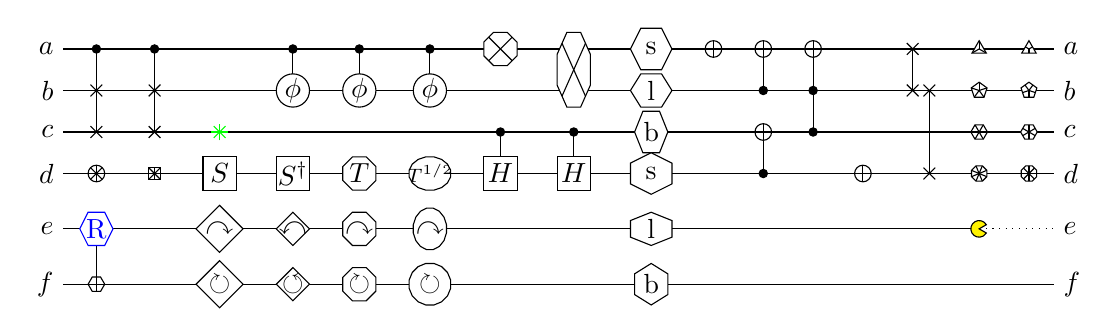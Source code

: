 %! \usepackage{amssymb}
\begin{tikzpicture}[scale=1.0,x=1pt,y=1pt]
\filldraw[color=white] (0.0, -7.5) rectangle (357.971, 92.5);
% Drawing wires
% Line 2: a W a a
\draw[color=black] (0.0,85.0) -- (357.971,85.0);
\draw[color=black] (0.0,85.0) node[left] {$a$};
% Line 4: c W c c
\draw[color=black] (0.0,55.0) -- (357.971,55.0);
\draw[color=black] (0.0,55.0) node[left] {$c$};
% Line 3: b W b b
\draw[color=black] (0.0,70.0) -- (357.971,70.0);
\draw[color=black] (0.0,70.0) node[left] {$b$};
% Line 6: e W e e breadth=25
\draw[color=black] (0.0,20.0) -- (330.971,20.0);
\draw[color=black,dotted] (330.971,20.0) -- (357.971,20.0);
\draw[color=black] (0.0,20.0) node[left] {$e$};
% Line 5: d W d d
\draw[color=black] (0.0,40.0) -- (357.971,40.0);
\draw[color=black] (0.0,40.0) node[left] {$d$};
% Line 7: f W f f
\draw[color=black] (0.0,0.0) -- (357.971,0.0);
\draw[color=black] (0.0,0.0) node[left] {$f$};
% Done with wires; drawing gates
% Line 9: b c SWAP a
\draw (12.0,85.0) -- (12.0,55.0);
\begin{scope}
\draw (9.879, 67.879) -- (14.121, 72.121);
\draw (9.879, 72.121) -- (14.121, 67.879);
\end{scope}
\begin{scope}
\draw (9.879, 52.879) -- (14.121, 57.121);
\draw (9.879, 57.121) -- (14.121, 52.879);
\end{scope}
\filldraw (12.0, 85.0) circle(1.5pt);
% Line 12: e G:color=blue R +f shape=6
\draw (12.0,20.0) -- (12.0,0.0);
\begin{scope}[color=blue]
\begin{scope}
\draw[fill=white] (12.0, 20.0) +(-60.0:6.0pt and 6.928pt) -- +(0.0:6.0pt and 6.928pt) -- +(60.0:6.0pt and 6.928pt) -- +(120.0:6.0pt and 6.928pt) -- +(180.0:6.0pt and 6.928pt) -- +(240.0:6.0pt and 6.928pt) -- cycle;
\clip (12.0, 20.0) +(-60.0:6.0pt and 6.928pt) -- +(0.0:6.0pt and 6.928pt) -- +(60.0:6.0pt and 6.928pt) -- +(120.0:6.0pt and 6.928pt) -- +(180.0:6.0pt and 6.928pt) -- +(240.0:6.0pt and 6.928pt) -- cycle;
\draw (12.0, 20.0) node {R};
\end{scope}
\end{scope}
\begin{scope}
\draw[fill=white] (12.0, 0.0) +(-60.0:3.0pt) -- +(0.0:3.0pt) -- +(60.0:3.0pt) -- +(120.0:3.0pt) -- +(180.0:3.0pt) -- +(240.0:3.0pt) -- cycle;
\clip (12.0, 0.0) +(-60.0:3.0pt) -- +(0.0:3.0pt) -- +(60.0:3.0pt) -- +(120.0:3.0pt) -- +(180.0:3.0pt) -- +(240.0:3.0pt) -- cycle;
\draw (9.0, 0.0) -- (15.0, 0.0);
\draw (12.0, -3.0) -- (12.0, 3.0);
\end{scope}
% Line 13: +d:op=*
\begin{scope}
\draw[fill=white] (12.0, 40.0) circle(3.0pt);
\clip (12.0, 40.0) circle(3.0pt);
\draw (9.0, 40.0) -- (15.0, 40.0);
\draw (12.0, 37.0) -- (12.0, 43.0);
\draw (9.879, 37.879) -- (14.121, 42.121);
\draw (9.879, 42.121) -- (14.121, 37.879);
\end{scope}
% Line 10: +b +c a op=x:shape=0
\draw (33.0,85.0) -- (33.0,55.0);
\begin{scope}
\draw (30.879, 67.879) -- (35.121, 72.121);
\draw (30.879, 72.121) -- (35.121, 67.879);
\end{scope}
\begin{scope}
\draw (30.879, 52.879) -- (35.121, 57.121);
\draw (30.879, 57.121) -- (35.121, 52.879);
\end{scope}
\filldraw (33.0, 85.0) circle(1.5pt);
% Line 14: d:op=*:sh=4
\begin{scope}
\draw[fill=white] (33.0, 40.0) +(-45.0:3.0pt) -- +(45.0:3.0pt) -- +(135.0:3.0pt) -- +(225.0:3.0pt) -- cycle;
\clip (33.0, 40.0) +(-45.0:3.0pt) -- +(45.0:3.0pt) -- +(135.0:3.0pt) -- +(225.0:3.0pt) -- cycle;
\draw (30.0, 40.0) -- (36.0, 40.0);
\draw (33.0, 37.0) -- (33.0, 43.0);
\draw (30.879, 37.879) -- (35.121, 42.121);
\draw (30.879, 42.121) -- (35.121, 37.879);
\end{scope}
% Line 15: c:op=*:sh=0 color=green
\begin{scope}[color=green]
\begin{scope}
\draw (53.5, 55.0) -- (59.5, 55.0);
\draw (56.5, 52.0) -- (56.5, 58.0);
\draw (54.379, 52.879) -- (58.621, 57.121);
\draw (54.379, 57.121) -- (58.621, 52.879);
\end{scope}
\end{scope}
% Line 17: d G:shape=box $S$
\begin{scope}
\draw[fill=white] (56.5, 40.0) +(-45.0:8.485pt and 8.485pt) -- +(45.0:8.485pt and 8.485pt) -- +(135.0:8.485pt and 8.485pt) -- +(225.0:8.485pt and 8.485pt) -- cycle;
\clip (56.5, 40.0) +(-45.0:8.485pt and 8.485pt) -- +(45.0:8.485pt and 8.485pt) -- +(135.0:8.485pt and 8.485pt) -- +(225.0:8.485pt and 8.485pt) -- cycle;
\draw (56.5, 40.0) node {$S$};
\end{scope}
% Line 18: e:size=17:op=$\curvearrowright$:shape=-4
\begin{scope}
\draw[fill=white] (56.5, 20.0) +(-90.0:8.5pt) -- +(0.0:8.5pt) -- +(90.0:8.5pt) -- +(180.0:8.5pt) -- cycle;
\clip (56.5, 20.0) +(-90.0:8.5pt) -- +(0.0:8.5pt) -- +(90.0:8.5pt) -- +(180.0:8.5pt) -- cycle;
\draw (56.5, 20.0) node {$\curvearrowright$};
\end{scope}
% Line 19: f:size=17:op=$\circlearrowright$:shape=-4
\begin{scope}
\draw[fill=white] (56.5, 0.0) +(-90.0:8.5pt) -- +(0.0:8.5pt) -- +(90.0:8.5pt) -- +(180.0:8.5pt) -- cycle;
\clip (56.5, 0.0) +(-90.0:8.5pt) -- +(0.0:8.5pt) -- +(90.0:8.5pt) -- +(180.0:8.5pt) -- cycle;
\draw (56.5, 0.0) node {$\circlearrowright$};
\end{scope}
% Line 22: TOUCH
% Line 23: b P $\phi$ a
\draw (83.0,85.0) -- (83.0,70.0);
\begin{scope}
\draw[fill=white] (83.0, 70.0) circle(6.0pt);
\clip (83.0, 70.0) circle(6.0pt);
\draw (83.0, 70.0) node {$\phi$};
\end{scope}
\filldraw (83.0, 85.0) circle(1.5pt);
% Line 25: d G $S^\dagger$
\begin{scope}
\draw[fill=white] (83.0, 40.0) +(-45.0:8.485pt and 8.485pt) -- +(45.0:8.485pt and 8.485pt) -- +(135.0:8.485pt and 8.485pt) -- +(225.0:8.485pt and 8.485pt) -- cycle;
\clip (83.0, 40.0) +(-45.0:8.485pt and 8.485pt) -- +(45.0:8.485pt and 8.485pt) -- +(135.0:8.485pt and 8.485pt) -- +(225.0:8.485pt and 8.485pt) -- cycle;
\draw (83.0, 40.0) node {$S^\dagger$};
\end{scope}
% Line 26: e G:shape=-4 $\curvearrowleft$
\begin{scope}
\draw[fill=white] (83.0, 20.0) +(-90.0:6.0pt) -- +(0.0:6.0pt) -- +(90.0:6.0pt) -- +(180.0:6.0pt) -- cycle;
\clip (83.0, 20.0) +(-90.0:6.0pt) -- +(0.0:6.0pt) -- +(90.0:6.0pt) -- +(180.0:6.0pt) -- cycle;
\draw (83.0, 20.0) node {$\curvearrowleft$};
\end{scope}
% Line 27: f G $\circlearrowleft$ shape=-4
\begin{scope}
\draw[fill=white] (83.0, 0.0) +(-90.0:6.0pt) -- +(0.0:6.0pt) -- +(90.0:6.0pt) -- +(180.0:6.0pt) -- cycle;
\clip (83.0, 0.0) +(-90.0:6.0pt) -- +(0.0:6.0pt) -- +(90.0:6.0pt) -- +(180.0:6.0pt) -- cycle;
\draw (83.0, 0.0) node {$\circlearrowleft$};
\end{scope}
% Line 24: +b a op=$\phi$ size=12
\draw (107.0,85.0) -- (107.0,70.0);
\begin{scope}
\draw[fill=white] (107.0, 70.0) circle(6.0pt);
\clip (107.0, 70.0) circle(6.0pt);
\draw (107.0, 70.0) node {$\phi$};
\end{scope}
\filldraw (107.0, 85.0) circle(1.5pt);
% Line 28: d G:shape=8 $T$
\begin{scope}
\draw[fill=white] (107.0, 40.0) +(-67.5:6.494pt and 6.494pt) -- +(-22.5:6.494pt and 6.494pt) -- +(22.5:6.494pt and 6.494pt) -- +(67.5:6.494pt and 6.494pt) -- +(112.5:6.494pt and 6.494pt) -- +(157.5:6.494pt and 6.494pt) -- +(202.5:6.494pt and 6.494pt) -- +(247.5:6.494pt and 6.494pt) -- cycle;
\clip (107.0, 40.0) +(-67.5:6.494pt and 6.494pt) -- +(-22.5:6.494pt and 6.494pt) -- +(22.5:6.494pt and 6.494pt) -- +(67.5:6.494pt and 6.494pt) -- +(112.5:6.494pt and 6.494pt) -- +(157.5:6.494pt and 6.494pt) -- +(202.5:6.494pt and 6.494pt) -- +(247.5:6.494pt and 6.494pt) -- cycle;
\draw (107.0, 40.0) node {$T$};
\end{scope}
% Line 29: e P $\curvearrowright$ shape=8
\begin{scope}
\draw[fill=white] (107.0, 20.0) +(-67.5:6.494pt) -- +(-22.5:6.494pt) -- +(22.5:6.494pt) -- +(67.5:6.494pt) -- +(112.5:6.494pt) -- +(157.5:6.494pt) -- +(202.5:6.494pt) -- +(247.5:6.494pt) -- cycle;
\clip (107.0, 20.0) +(-67.5:6.494pt) -- +(-22.5:6.494pt) -- +(22.5:6.494pt) -- +(67.5:6.494pt) -- +(112.5:6.494pt) -- +(157.5:6.494pt) -- +(202.5:6.494pt) -- +(247.5:6.494pt) -- cycle;
\draw (107.0, 20.0) node {$\curvearrowright$};
\end{scope}
% Line 30: f P $\circlearrowright$ shape=8
\begin{scope}
\draw[fill=white] (107.0, 0.0) +(-67.5:6.494pt) -- +(-22.5:6.494pt) -- +(22.5:6.494pt) -- +(67.5:6.494pt) -- +(112.5:6.494pt) -- +(157.5:6.494pt) -- +(202.5:6.494pt) -- +(247.5:6.494pt) -- cycle;
\clip (107.0, 0.0) +(-67.5:6.494pt) -- +(-22.5:6.494pt) -- +(22.5:6.494pt) -- +(67.5:6.494pt) -- +(112.5:6.494pt) -- +(157.5:6.494pt) -- +(202.5:6.494pt) -- +(247.5:6.494pt) -- cycle;
\draw (107.0, 0.0) node {$\circlearrowright$};
\end{scope}
% Line 31: d G $\scriptstyle T^{1/2}$ shape=16 width=15
\begin{scope}
\draw[fill=white] (132.5, 40.0) +(-78.75:7.647pt and 6.118pt) -- +(-56.25:7.647pt and 6.118pt) -- +(-33.75:7.647pt and 6.118pt) -- +(-11.25:7.647pt and 6.118pt) -- +(11.25:7.647pt and 6.118pt) -- +(33.75:7.647pt and 6.118pt) -- +(56.25:7.647pt and 6.118pt) -- +(78.75:7.647pt and 6.118pt) -- +(101.25:7.647pt and 6.118pt) -- +(123.75:7.647pt and 6.118pt) -- +(146.25:7.647pt and 6.118pt) -- +(168.75:7.647pt and 6.118pt) -- +(191.25:7.647pt and 6.118pt) -- +(213.75:7.647pt and 6.118pt) -- +(236.25:7.647pt and 6.118pt) -- +(258.75:7.647pt and 6.118pt) -- cycle;
\clip (132.5, 40.0) +(-78.75:7.647pt and 6.118pt) -- +(-56.25:7.647pt and 6.118pt) -- +(-33.75:7.647pt and 6.118pt) -- +(-11.25:7.647pt and 6.118pt) -- +(11.25:7.647pt and 6.118pt) -- +(33.75:7.647pt and 6.118pt) -- +(56.25:7.647pt and 6.118pt) -- +(78.75:7.647pt and 6.118pt) -- +(101.25:7.647pt and 6.118pt) -- +(123.75:7.647pt and 6.118pt) -- +(146.25:7.647pt and 6.118pt) -- +(168.75:7.647pt and 6.118pt) -- +(191.25:7.647pt and 6.118pt) -- +(213.75:7.647pt and 6.118pt) -- +(236.25:7.647pt and 6.118pt) -- +(258.75:7.647pt and 6.118pt) -- cycle;
\draw (132.5, 40.0) node {$\scriptstyle T^{1/2}$};
\end{scope}
% Line 32: e G $\curvearrowright$ shape=16 height=15
\begin{scope}
\draw[fill=white] (132.5, 20.0) +(-78.75:6.118pt and 7.647pt) -- +(-56.25:6.118pt and 7.647pt) -- +(-33.75:6.118pt and 7.647pt) -- +(-11.25:6.118pt and 7.647pt) -- +(11.25:6.118pt and 7.647pt) -- +(33.75:6.118pt and 7.647pt) -- +(56.25:6.118pt and 7.647pt) -- +(78.75:6.118pt and 7.647pt) -- +(101.25:6.118pt and 7.647pt) -- +(123.75:6.118pt and 7.647pt) -- +(146.25:6.118pt and 7.647pt) -- +(168.75:6.118pt and 7.647pt) -- +(191.25:6.118pt and 7.647pt) -- +(213.75:6.118pt and 7.647pt) -- +(236.25:6.118pt and 7.647pt) -- +(258.75:6.118pt and 7.647pt) -- cycle;
\clip (132.5, 20.0) +(-78.75:6.118pt and 7.647pt) -- +(-56.25:6.118pt and 7.647pt) -- +(-33.75:6.118pt and 7.647pt) -- +(-11.25:6.118pt and 7.647pt) -- +(11.25:6.118pt and 7.647pt) -- +(33.75:6.118pt and 7.647pt) -- +(56.25:6.118pt and 7.647pt) -- +(78.75:6.118pt and 7.647pt) -- +(101.25:6.118pt and 7.647pt) -- +(123.75:6.118pt and 7.647pt) -- +(146.25:6.118pt and 7.647pt) -- +(168.75:6.118pt and 7.647pt) -- +(191.25:6.118pt and 7.647pt) -- +(213.75:6.118pt and 7.647pt) -- +(236.25:6.118pt and 7.647pt) -- +(258.75:6.118pt and 7.647pt) -- cycle;
\draw (132.5, 20.0) node {$\curvearrowright$};
\end{scope}
% Line 33: f G $\circlearrowright$ shape=16 size=15
\begin{scope}
\draw[fill=white] (132.5, -0.0) +(-78.75:7.647pt) -- +(-56.25:7.647pt) -- +(-33.75:7.647pt) -- +(-11.25:7.647pt) -- +(11.25:7.647pt) -- +(33.75:7.647pt) -- +(56.25:7.647pt) -- +(78.75:7.647pt) -- +(101.25:7.647pt) -- +(123.75:7.647pt) -- +(146.25:7.647pt) -- +(168.75:7.647pt) -- +(191.25:7.647pt) -- +(213.75:7.647pt) -- +(236.25:7.647pt) -- +(258.75:7.647pt) -- cycle;
\clip (132.5, -0.0) +(-78.75:7.647pt) -- +(-56.25:7.647pt) -- +(-33.75:7.647pt) -- +(-11.25:7.647pt) -- +(11.25:7.647pt) -- +(33.75:7.647pt) -- +(56.25:7.647pt) -- +(78.75:7.647pt) -- +(101.25:7.647pt) -- +(123.75:7.647pt) -- +(146.25:7.647pt) -- +(168.75:7.647pt) -- +(191.25:7.647pt) -- +(213.75:7.647pt) -- +(236.25:7.647pt) -- +(258.75:7.647pt) -- cycle;
\draw (132.5, -0.0) node {$\circlearrowright$};
\end{scope}
% Line 35: +b:size=12 a op=$\phi$
\draw (132.5,85.0) -- (132.5,70.0);
\begin{scope}
\draw[fill=white] (132.5, 70.0) circle(6.0pt);
\clip (132.5, 70.0) circle(6.0pt);
\draw (132.5, 70.0) node {$\phi$};
\end{scope}
\filldraw (132.5, 85.0) circle(1.5pt);
% Line 37: a G x shape=8
\begin{scope}
\draw[fill=white] (158.0, 85.0) +(-67.5:6.494pt and 6.494pt) -- +(-22.5:6.494pt and 6.494pt) -- +(22.5:6.494pt and 6.494pt) -- +(67.5:6.494pt and 6.494pt) -- +(112.5:6.494pt and 6.494pt) -- +(157.5:6.494pt and 6.494pt) -- +(202.5:6.494pt and 6.494pt) -- +(247.5:6.494pt and 6.494pt) -- cycle;
\clip (158.0, 85.0) +(-67.5:6.494pt and 6.494pt) -- +(-22.5:6.494pt and 6.494pt) -- +(22.5:6.494pt and 6.494pt) -- +(67.5:6.494pt and 6.494pt) -- +(112.5:6.494pt and 6.494pt) -- +(157.5:6.494pt and 6.494pt) -- +(202.5:6.494pt and 6.494pt) -- +(247.5:6.494pt and 6.494pt) -- cycle;
\draw (153.408, 80.408) -- (162.592, 89.592);
\draw (153.408, 89.592) -- (162.592, 80.408);
\end{scope}
% Line 40: d H c
\draw (158.0,55.0) -- (158.0,40.0);
\begin{scope}
\draw[fill=white] (158.0, 40.0) +(-45.0:8.485pt and 8.485pt) -- +(45.0:8.485pt and 8.485pt) -- +(135.0:8.485pt and 8.485pt) -- +(225.0:8.485pt and 8.485pt) -- cycle;
\clip (158.0, 40.0) +(-45.0:8.485pt and 8.485pt) -- +(45.0:8.485pt and 8.485pt) -- +(135.0:8.485pt and 8.485pt) -- +(225.0:8.485pt and 8.485pt) -- cycle;
\draw (158.0, 40.0) node {$H$};
\end{scope}
\filldraw (158.0, 55.0) circle(1.5pt);
% Line 38: a b G x shape=8
\draw (184.485,85.0) -- (184.485,70.0);
\begin{scope}
\draw[fill=white] (184.485, 77.5) +(-67.5:6.494pt and 14.612pt) -- +(-22.5:6.494pt and 14.612pt) -- +(22.5:6.494pt and 14.612pt) -- +(67.5:6.494pt and 14.612pt) -- +(112.5:6.494pt and 14.612pt) -- +(157.5:6.494pt and 14.612pt) -- +(202.5:6.494pt and 14.612pt) -- +(247.5:6.494pt and 14.612pt) -- cycle;
\clip (184.485, 77.5) +(-67.5:6.494pt and 14.612pt) -- +(-22.5:6.494pt and 14.612pt) -- +(22.5:6.494pt and 14.612pt) -- +(67.5:6.494pt and 14.612pt) -- +(112.5:6.494pt and 14.612pt) -- +(157.5:6.494pt and 14.612pt) -- +(202.5:6.494pt and 14.612pt) -- +(247.5:6.494pt and 14.612pt) -- cycle;
\draw (179.893, 67.168) -- (189.078, 87.832);
\draw (179.893, 87.832) -- (189.078, 67.168);
\end{scope}
% Line 41: d:size=16.971:op=$H$:shape=box c
\draw (184.485,55.0) -- (184.485,40.0);
\begin{scope}
\draw[fill=white] (184.485, 40.0) +(-45.0:8.485pt) -- +(45.0:8.485pt) -- +(135.0:8.485pt) -- +(225.0:8.485pt) -- cycle;
\clip (184.485, 40.0) +(-45.0:8.485pt) -- +(45.0:8.485pt) -- +(135.0:8.485pt) -- +(225.0:8.485pt) -- cycle;
\draw (184.485, 40.0) node {$H$};
\end{scope}
\filldraw (184.485, 55.0) circle(1.5pt);
% Line 44: a G:sh=6 s size=15
\begin{scope}
\draw[fill=white] (212.471, 85.0) +(-60.0:7.5pt and 8.66pt) -- +(0.0:7.5pt and 8.66pt) -- +(60.0:7.5pt and 8.66pt) -- +(120.0:7.5pt and 8.66pt) -- +(180.0:7.5pt and 8.66pt) -- +(240.0:7.5pt and 8.66pt) -- cycle;
\clip (212.471, 85.0) +(-60.0:7.5pt and 8.66pt) -- +(0.0:7.5pt and 8.66pt) -- +(60.0:7.5pt and 8.66pt) -- +(120.0:7.5pt and 8.66pt) -- +(180.0:7.5pt and 8.66pt) -- +(240.0:7.5pt and 8.66pt) -- cycle;
\draw (212.471, 85.0) node {s};
\end{scope}
% Line 45: b G:sh=6 l length=15
\begin{scope}
\draw[fill=white] (212.471, 70.0) +(-60.0:7.5pt and 6.928pt) -- +(0.0:7.5pt and 6.928pt) -- +(60.0:7.5pt and 6.928pt) -- +(120.0:7.5pt and 6.928pt) -- +(180.0:7.5pt and 6.928pt) -- +(240.0:7.5pt and 6.928pt) -- cycle;
\clip (212.471, 70.0) +(-60.0:7.5pt and 6.928pt) -- +(0.0:7.5pt and 6.928pt) -- +(60.0:7.5pt and 6.928pt) -- +(120.0:7.5pt and 6.928pt) -- +(180.0:7.5pt and 6.928pt) -- +(240.0:7.5pt and 6.928pt) -- cycle;
\draw (212.471, 70.0) node {l};
\end{scope}
% Line 46: c G:sh=6 b breadth=15
\begin{scope}
\draw[fill=white] (212.471, 55.0) +(-60.0:6.0pt and 8.66pt) -- +(0.0:6.0pt and 8.66pt) -- +(60.0:6.0pt and 8.66pt) -- +(120.0:6.0pt and 8.66pt) -- +(180.0:6.0pt and 8.66pt) -- +(240.0:6.0pt and 8.66pt) -- cycle;
\clip (212.471, 55.0) +(-60.0:6.0pt and 8.66pt) -- +(0.0:6.0pt and 8.66pt) -- +(60.0:6.0pt and 8.66pt) -- +(120.0:6.0pt and 8.66pt) -- +(180.0:6.0pt and 8.66pt) -- +(240.0:6.0pt and 8.66pt) -- cycle;
\draw (212.471, 55.0) node {b};
\end{scope}
% Line 47: d G:sh=-6 s size=15
\begin{scope}
\draw[fill=white] (212.471, 40.0) +(-90.0:8.66pt and 7.5pt) -- +(-30.0:8.66pt and 7.5pt) -- +(30.0:8.66pt and 7.5pt) -- +(90.0:8.66pt and 7.5pt) -- +(150.0:8.66pt and 7.5pt) -- +(210.0:8.66pt and 7.5pt) -- cycle;
\clip (212.471, 40.0) +(-90.0:8.66pt and 7.5pt) -- +(-30.0:8.66pt and 7.5pt) -- +(30.0:8.66pt and 7.5pt) -- +(90.0:8.66pt and 7.5pt) -- +(150.0:8.66pt and 7.5pt) -- +(210.0:8.66pt and 7.5pt) -- cycle;
\draw (212.471, 40.0) node {s};
\end{scope}
% Line 48: e G:sh=-6 l length=15
\begin{scope}
\draw[fill=white] (212.471, 20.0) +(-90.0:8.66pt and 6.0pt) -- +(-30.0:8.66pt and 6.0pt) -- +(30.0:8.66pt and 6.0pt) -- +(90.0:8.66pt and 6.0pt) -- +(150.0:8.66pt and 6.0pt) -- +(210.0:8.66pt and 6.0pt) -- cycle;
\clip (212.471, 20.0) +(-90.0:8.66pt and 6.0pt) -- +(-30.0:8.66pt and 6.0pt) -- +(30.0:8.66pt and 6.0pt) -- +(90.0:8.66pt and 6.0pt) -- +(150.0:8.66pt and 6.0pt) -- +(210.0:8.66pt and 6.0pt) -- cycle;
\draw (212.471, 20.0) node {l};
\end{scope}
% Line 49: f G:sh=-6 b breadth=15
\begin{scope}
\draw[fill=white] (212.471, 0.0) +(-90.0:6.928pt and 7.5pt) -- +(-30.0:6.928pt and 7.5pt) -- +(30.0:6.928pt and 7.5pt) -- +(90.0:6.928pt and 7.5pt) -- +(150.0:6.928pt and 7.5pt) -- +(210.0:6.928pt and 7.5pt) -- cycle;
\clip (212.471, 0.0) +(-90.0:6.928pt and 7.5pt) -- +(-30.0:6.928pt and 7.5pt) -- +(30.0:6.928pt and 7.5pt) -- +(90.0:6.928pt and 7.5pt) -- +(150.0:6.928pt and 7.5pt) -- +(210.0:6.928pt and 7.5pt) -- cycle;
\draw (212.471, 0.0) node {b};
\end{scope}
% Line 52: TOUCH
% Line 55: +a
\begin{scope}
\draw[fill=white] (234.971, 85.0) circle(3.0pt);
\clip (234.971, 85.0) circle(3.0pt);
\draw (231.971, 85.0) -- (237.971, 85.0);
\draw (234.971, 82.0) -- (234.971, 88.0);
\end{scope}
% Line 56: +a b
\draw (252.971,85.0) -- (252.971,70.0);
\begin{scope}
\draw[fill=white] (252.971, 85.0) circle(3.0pt);
\clip (252.971, 85.0) circle(3.0pt);
\draw (249.971, 85.0) -- (255.971, 85.0);
\draw (252.971, 82.0) -- (252.971, 88.0);
\end{scope}
\filldraw (252.971, 70.0) circle(1.5pt);
% Line 57: +c d
\draw (252.971,55.0) -- (252.971,40.0);
\begin{scope}
\draw[fill=white] (252.971, 55.0) circle(3.0pt);
\clip (252.971, 55.0) circle(3.0pt);
\draw (249.971, 55.0) -- (255.971, 55.0);
\draw (252.971, 52.0) -- (252.971, 58.0);
\end{scope}
\filldraw (252.971, 40.0) circle(1.5pt);
% Line 59: +a b c
\draw (270.971,85.0) -- (270.971,55.0);
\begin{scope}
\draw[fill=white] (270.971, 85.0) circle(3.0pt);
\clip (270.971, 85.0) circle(3.0pt);
\draw (267.971, 85.0) -- (273.971, 85.0);
\draw (270.971, 82.0) -- (270.971, 88.0);
\end{scope}
\filldraw (270.971, 70.0) circle(1.5pt);
\filldraw (270.971, 55.0) circle(1.5pt);
% Line 60: +d
\begin{scope}
\draw[fill=white] (288.971, 40.0) circle(3.0pt);
\clip (288.971, 40.0) circle(3.0pt);
\draw (285.971, 40.0) -- (291.971, 40.0);
\draw (288.971, 37.0) -- (288.971, 43.0);
\end{scope}
% Line 63: a b SWAP
\draw (306.971,85.0) -- (306.971,70.0);
\begin{scope}
\draw (304.849, 82.879) -- (309.092, 87.121);
\draw (304.849, 87.121) -- (309.092, 82.879);
\end{scope}
\begin{scope}
\draw (304.849, 67.879) -- (309.092, 72.121);
\draw (304.849, 72.121) -- (309.092, 67.879);
\end{scope}
% Line 64: +b +d op=x:shape=0
\draw (312.971,70.0) -- (312.971,40.0);
\begin{scope}
\draw (310.849, 67.879) -- (315.092, 72.121);
\draw (310.849, 72.121) -- (315.092, 67.879);
\end{scope}
\begin{scope}
\draw (310.849, 37.879) -- (315.092, 42.121);
\draw (310.849, 42.121) -- (315.092, 37.879);
\end{scope}
% Line 67: TOUCH
% Line 68: a:op=*:sh=3
\begin{scope}
\draw[fill=white] (330.971, 85.0) +(-30.0:3.0pt) -- +(90.0:3.0pt) -- +(210.0:3.0pt) -- cycle;
\clip (330.971, 85.0) +(-30.0:3.0pt) -- +(90.0:3.0pt) -- +(210.0:3.0pt) -- cycle;
\draw (330.971, 85.0) -- +(-30.0:3.0pt);
\draw (330.971, 85.0) -- +(90.0:3.0pt);
\draw (330.971, 85.0) -- +(210.0:3.0pt);
\end{scope}
% Line 69: b:op=*:sh=5
\begin{scope}
\draw[fill=white] (330.971, 70.0) +(-54.0:3.0pt) -- +(18.0:3.0pt) -- +(90.0:3.0pt) -- +(162.0:3.0pt) -- +(234.0:3.0pt) -- cycle;
\clip (330.971, 70.0) +(-54.0:3.0pt) -- +(18.0:3.0pt) -- +(90.0:3.0pt) -- +(162.0:3.0pt) -- +(234.0:3.0pt) -- cycle;
\draw (330.971, 70.0) -- +(-54.0:3.0pt);
\draw (330.971, 70.0) -- +(18.0:3.0pt);
\draw (330.971, 70.0) -- +(90.0:3.0pt);
\draw (330.971, 70.0) -- +(162.0:3.0pt);
\draw (330.971, 70.0) -- +(234.0:3.0pt);
\end{scope}
% Line 70: c:op=*:sh=6
\begin{scope}
\draw[fill=white] (330.971, 55.0) +(-60.0:3.0pt) -- +(0.0:3.0pt) -- +(60.0:3.0pt) -- +(120.0:3.0pt) -- +(180.0:3.0pt) -- +(240.0:3.0pt) -- cycle;
\clip (330.971, 55.0) +(-60.0:3.0pt) -- +(0.0:3.0pt) -- +(60.0:3.0pt) -- +(120.0:3.0pt) -- +(180.0:3.0pt) -- +(240.0:3.0pt) -- cycle;
\draw (330.971, 55.0) -- +(-60.0:3.0pt);
\draw (330.971, 55.0) -- +(0.0:3.0pt);
\draw (330.971, 55.0) -- +(60.0:3.0pt);
\draw (330.971, 55.0) -- +(120.0:3.0pt);
\draw (330.971, 55.0) -- +(180.0:3.0pt);
\draw (330.971, 55.0) -- +(240.0:3.0pt);
\end{scope}
% Line 71: d:op=*:sh=8
\begin{scope}
\draw[fill=white] (330.971, 40.0) +(-67.5:3.0pt) -- +(-22.5:3.0pt) -- +(22.5:3.0pt) -- +(67.5:3.0pt) -- +(112.5:3.0pt) -- +(157.5:3.0pt) -- +(202.5:3.0pt) -- +(247.5:3.0pt) -- cycle;
\clip (330.971, 40.0) +(-67.5:3.0pt) -- +(-22.5:3.0pt) -- +(22.5:3.0pt) -- +(67.5:3.0pt) -- +(112.5:3.0pt) -- +(157.5:3.0pt) -- +(202.5:3.0pt) -- +(247.5:3.0pt) -- cycle;
\draw (330.971, 40.0) -- +(-67.5:3.0pt);
\draw (330.971, 40.0) -- +(-22.5:3.0pt);
\draw (330.971, 40.0) -- +(22.5:3.0pt);
\draw (330.971, 40.0) -- +(67.5:3.0pt);
\draw (330.971, 40.0) -- +(112.5:3.0pt);
\draw (330.971, 40.0) -- +(157.5:3.0pt);
\draw (330.971, 40.0) -- +(202.5:3.0pt);
\draw (330.971, 40.0) -- +(247.5:3.0pt);
\end{scope}
% Line 78: e:op="\draw[fill=yellow] (0,0) -- (30:3pt) arc (30:330:3pt) -- cycle;":sh=0:style=dotted
\begin{scope}
\begin{scope}[shift={(330.971,20.0)}]
\draw[fill=yellow] (0,0) -- (30:3pt) arc (30:330:3pt) -- cycle;
\end{scope}
\end{scope}
% Line 73: a:op=-*:sh=3
\begin{scope}
\draw[fill=white] (348.971, 85.0) +(-30.0:3.0pt) -- +(90.0:3.0pt) -- +(210.0:3.0pt) -- cycle;
\clip (348.971, 85.0) +(-30.0:3.0pt) -- +(90.0:3.0pt) -- +(210.0:3.0pt) -- cycle;
\draw (348.971, 85.0) -- +(30.0:3.0pt);
\draw (348.971, 85.0) -- +(150.0:3.0pt);
\draw (348.971, 85.0) -- +(270.0:3.0pt);
\end{scope}
% Line 74: b:op=-*:sh=5
\begin{scope}
\draw[fill=white] (348.971, 70.0) +(-54.0:3.0pt) -- +(18.0:3.0pt) -- +(90.0:3.0pt) -- +(162.0:3.0pt) -- +(234.0:3.0pt) -- cycle;
\clip (348.971, 70.0) +(-54.0:3.0pt) -- +(18.0:3.0pt) -- +(90.0:3.0pt) -- +(162.0:3.0pt) -- +(234.0:3.0pt) -- cycle;
\draw (348.971, 70.0) -- +(-18.0:3.0pt);
\draw (348.971, 70.0) -- +(54.0:3.0pt);
\draw (348.971, 70.0) -- +(126.0:3.0pt);
\draw (348.971, 70.0) -- +(198.0:3.0pt);
\draw (348.971, 70.0) -- +(270.0:3.0pt);
\end{scope}
% Line 75: c:op=-*:sh=6
\begin{scope}
\draw[fill=white] (348.971, 55.0) +(-60.0:3.0pt) -- +(0.0:3.0pt) -- +(60.0:3.0pt) -- +(120.0:3.0pt) -- +(180.0:3.0pt) -- +(240.0:3.0pt) -- cycle;
\clip (348.971, 55.0) +(-60.0:3.0pt) -- +(0.0:3.0pt) -- +(60.0:3.0pt) -- +(120.0:3.0pt) -- +(180.0:3.0pt) -- +(240.0:3.0pt) -- cycle;
\draw (348.971, 55.0) -- +(-30.0:3.0pt);
\draw (348.971, 55.0) -- +(30.0:3.0pt);
\draw (348.971, 55.0) -- +(90.0:3.0pt);
\draw (348.971, 55.0) -- +(150.0:3.0pt);
\draw (348.971, 55.0) -- +(210.0:3.0pt);
\draw (348.971, 55.0) -- +(270.0:3.0pt);
\end{scope}
% Line 76: d:op=-*:sh=8
\begin{scope}
\draw[fill=white] (348.971, 40.0) +(-67.5:3.0pt) -- +(-22.5:3.0pt) -- +(22.5:3.0pt) -- +(67.5:3.0pt) -- +(112.5:3.0pt) -- +(157.5:3.0pt) -- +(202.5:3.0pt) -- +(247.5:3.0pt) -- cycle;
\clip (348.971, 40.0) +(-67.5:3.0pt) -- +(-22.5:3.0pt) -- +(22.5:3.0pt) -- +(67.5:3.0pt) -- +(112.5:3.0pt) -- +(157.5:3.0pt) -- +(202.5:3.0pt) -- +(247.5:3.0pt) -- cycle;
\draw (348.971, 40.0) -- +(-45.0:3.0pt);
\draw (348.971, 40.0) -- +(0.0:3.0pt);
\draw (348.971, 40.0) -- +(45.0:3.0pt);
\draw (348.971, 40.0) -- +(90.0:3.0pt);
\draw (348.971, 40.0) -- +(135.0:3.0pt);
\draw (348.971, 40.0) -- +(180.0:3.0pt);
\draw (348.971, 40.0) -- +(225.0:3.0pt);
\draw (348.971, 40.0) -- +(270.0:3.0pt);
\end{scope}
% Done with gates; drawing ending labels
\draw[color=black] (357.971,85.0) node[right] {$a$};
\draw[color=black] (357.971,55.0) node[right] {$c$};
\draw[color=black] (357.971,70.0) node[right] {$b$};
\draw[color=black] (357.971,20.0) node[right] {$e$};
\draw[color=black] (357.971,40.0) node[right] {$d$};
\draw[color=black] (357.971,0.0) node[right] {$f$};
% Done with ending labels; drawing cut lines and comments
% Done with comments
\end{tikzpicture}
